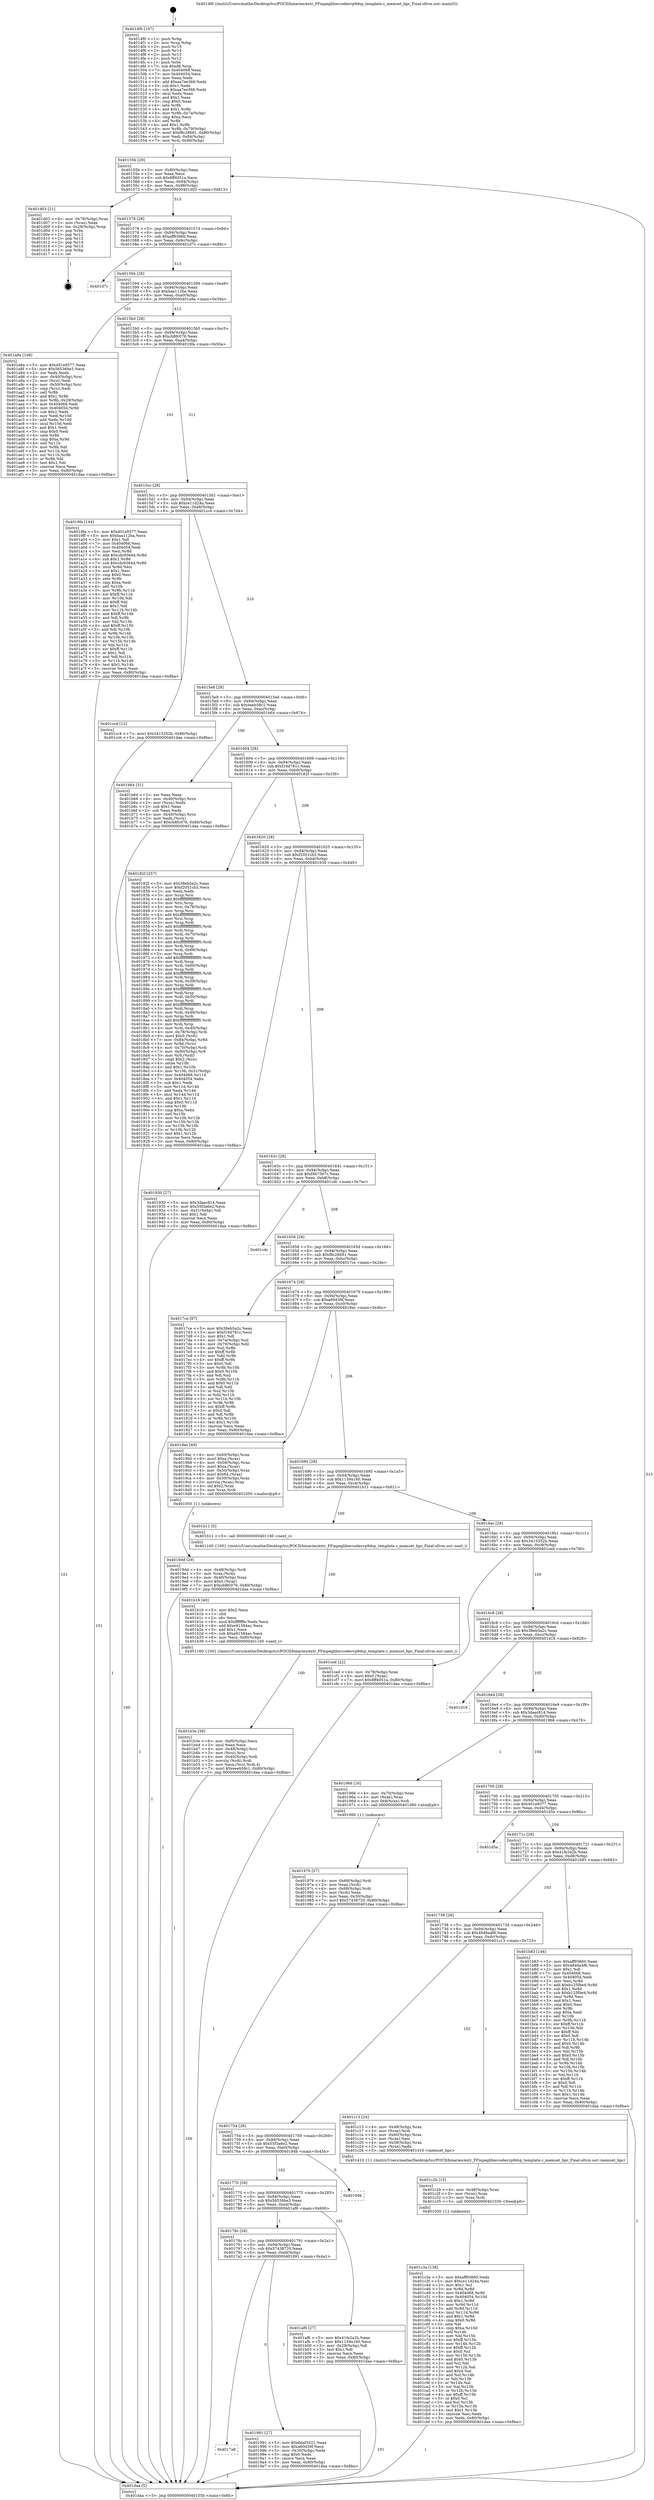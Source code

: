digraph "0x4014f0" {
  label = "0x4014f0 (/mnt/c/Users/mathe/Desktop/tcc/POCII/binaries/extr_FFmpeglibavcodecvp9dsp_template.c_memset_bpc_Final-ollvm.out::main(0))"
  labelloc = "t"
  node[shape=record]

  Entry [label="",width=0.3,height=0.3,shape=circle,fillcolor=black,style=filled]
  "0x40155b" [label="{
     0x40155b [29]\l
     | [instrs]\l
     &nbsp;&nbsp;0x40155b \<+3\>: mov -0x80(%rbp),%eax\l
     &nbsp;&nbsp;0x40155e \<+2\>: mov %eax,%ecx\l
     &nbsp;&nbsp;0x401560 \<+6\>: sub $0x8ff4051a,%ecx\l
     &nbsp;&nbsp;0x401566 \<+6\>: mov %eax,-0x94(%rbp)\l
     &nbsp;&nbsp;0x40156c \<+6\>: mov %ecx,-0x98(%rbp)\l
     &nbsp;&nbsp;0x401572 \<+6\>: je 0000000000401d03 \<main+0x813\>\l
  }"]
  "0x401d03" [label="{
     0x401d03 [21]\l
     | [instrs]\l
     &nbsp;&nbsp;0x401d03 \<+4\>: mov -0x78(%rbp),%rax\l
     &nbsp;&nbsp;0x401d07 \<+2\>: mov (%rax),%eax\l
     &nbsp;&nbsp;0x401d09 \<+4\>: lea -0x28(%rbp),%rsp\l
     &nbsp;&nbsp;0x401d0d \<+1\>: pop %rbx\l
     &nbsp;&nbsp;0x401d0e \<+2\>: pop %r12\l
     &nbsp;&nbsp;0x401d10 \<+2\>: pop %r13\l
     &nbsp;&nbsp;0x401d12 \<+2\>: pop %r14\l
     &nbsp;&nbsp;0x401d14 \<+2\>: pop %r15\l
     &nbsp;&nbsp;0x401d16 \<+1\>: pop %rbp\l
     &nbsp;&nbsp;0x401d17 \<+1\>: ret\l
  }"]
  "0x401578" [label="{
     0x401578 [28]\l
     | [instrs]\l
     &nbsp;&nbsp;0x401578 \<+5\>: jmp 000000000040157d \<main+0x8d\>\l
     &nbsp;&nbsp;0x40157d \<+6\>: mov -0x94(%rbp),%eax\l
     &nbsp;&nbsp;0x401583 \<+5\>: sub $0xaff93660,%eax\l
     &nbsp;&nbsp;0x401588 \<+6\>: mov %eax,-0x9c(%rbp)\l
     &nbsp;&nbsp;0x40158e \<+6\>: je 0000000000401d7c \<main+0x88c\>\l
  }"]
  Exit [label="",width=0.3,height=0.3,shape=circle,fillcolor=black,style=filled,peripheries=2]
  "0x401d7c" [label="{
     0x401d7c\l
  }", style=dashed]
  "0x401594" [label="{
     0x401594 [28]\l
     | [instrs]\l
     &nbsp;&nbsp;0x401594 \<+5\>: jmp 0000000000401599 \<main+0xa9\>\l
     &nbsp;&nbsp;0x401599 \<+6\>: mov -0x94(%rbp),%eax\l
     &nbsp;&nbsp;0x40159f \<+5\>: sub $0xbaa112ba,%eax\l
     &nbsp;&nbsp;0x4015a4 \<+6\>: mov %eax,-0xa0(%rbp)\l
     &nbsp;&nbsp;0x4015aa \<+6\>: je 0000000000401a8a \<main+0x59a\>\l
  }"]
  "0x401c3a" [label="{
     0x401c3a [138]\l
     | [instrs]\l
     &nbsp;&nbsp;0x401c3a \<+5\>: mov $0xaff93660,%edx\l
     &nbsp;&nbsp;0x401c3f \<+5\>: mov $0xce11d24a,%esi\l
     &nbsp;&nbsp;0x401c44 \<+2\>: mov $0x1,%cl\l
     &nbsp;&nbsp;0x401c46 \<+3\>: xor %r8d,%r8d\l
     &nbsp;&nbsp;0x401c49 \<+8\>: mov 0x404068,%r9d\l
     &nbsp;&nbsp;0x401c51 \<+8\>: mov 0x404054,%r10d\l
     &nbsp;&nbsp;0x401c59 \<+4\>: sub $0x1,%r8d\l
     &nbsp;&nbsp;0x401c5d \<+3\>: mov %r9d,%r11d\l
     &nbsp;&nbsp;0x401c60 \<+3\>: add %r8d,%r11d\l
     &nbsp;&nbsp;0x401c63 \<+4\>: imul %r11d,%r9d\l
     &nbsp;&nbsp;0x401c67 \<+4\>: and $0x1,%r9d\l
     &nbsp;&nbsp;0x401c6b \<+4\>: cmp $0x0,%r9d\l
     &nbsp;&nbsp;0x401c6f \<+3\>: sete %bl\l
     &nbsp;&nbsp;0x401c72 \<+4\>: cmp $0xa,%r10d\l
     &nbsp;&nbsp;0x401c76 \<+4\>: setl %r14b\l
     &nbsp;&nbsp;0x401c7a \<+3\>: mov %bl,%r15b\l
     &nbsp;&nbsp;0x401c7d \<+4\>: xor $0xff,%r15b\l
     &nbsp;&nbsp;0x401c81 \<+3\>: mov %r14b,%r12b\l
     &nbsp;&nbsp;0x401c84 \<+4\>: xor $0xff,%r12b\l
     &nbsp;&nbsp;0x401c88 \<+3\>: xor $0x0,%cl\l
     &nbsp;&nbsp;0x401c8b \<+3\>: mov %r15b,%r13b\l
     &nbsp;&nbsp;0x401c8e \<+4\>: and $0x0,%r13b\l
     &nbsp;&nbsp;0x401c92 \<+2\>: and %cl,%bl\l
     &nbsp;&nbsp;0x401c94 \<+3\>: mov %r12b,%al\l
     &nbsp;&nbsp;0x401c97 \<+2\>: and $0x0,%al\l
     &nbsp;&nbsp;0x401c99 \<+3\>: and %cl,%r14b\l
     &nbsp;&nbsp;0x401c9c \<+3\>: or %bl,%r13b\l
     &nbsp;&nbsp;0x401c9f \<+3\>: or %r14b,%al\l
     &nbsp;&nbsp;0x401ca2 \<+3\>: xor %al,%r13b\l
     &nbsp;&nbsp;0x401ca5 \<+3\>: or %r12b,%r15b\l
     &nbsp;&nbsp;0x401ca8 \<+4\>: xor $0xff,%r15b\l
     &nbsp;&nbsp;0x401cac \<+3\>: or $0x0,%cl\l
     &nbsp;&nbsp;0x401caf \<+3\>: and %cl,%r15b\l
     &nbsp;&nbsp;0x401cb2 \<+3\>: or %r15b,%r13b\l
     &nbsp;&nbsp;0x401cb5 \<+4\>: test $0x1,%r13b\l
     &nbsp;&nbsp;0x401cb9 \<+3\>: cmovne %esi,%edx\l
     &nbsp;&nbsp;0x401cbc \<+3\>: mov %edx,-0x80(%rbp)\l
     &nbsp;&nbsp;0x401cbf \<+5\>: jmp 0000000000401daa \<main+0x8ba\>\l
  }"]
  "0x401a8a" [label="{
     0x401a8a [108]\l
     | [instrs]\l
     &nbsp;&nbsp;0x401a8a \<+5\>: mov $0x401e9377,%eax\l
     &nbsp;&nbsp;0x401a8f \<+5\>: mov $0x56536be3,%ecx\l
     &nbsp;&nbsp;0x401a94 \<+2\>: xor %edx,%edx\l
     &nbsp;&nbsp;0x401a96 \<+4\>: mov -0x40(%rbp),%rsi\l
     &nbsp;&nbsp;0x401a9a \<+2\>: mov (%rsi),%edi\l
     &nbsp;&nbsp;0x401a9c \<+4\>: mov -0x50(%rbp),%rsi\l
     &nbsp;&nbsp;0x401aa0 \<+2\>: cmp (%rsi),%edi\l
     &nbsp;&nbsp;0x401aa2 \<+4\>: setl %r8b\l
     &nbsp;&nbsp;0x401aa6 \<+4\>: and $0x1,%r8b\l
     &nbsp;&nbsp;0x401aaa \<+4\>: mov %r8b,-0x29(%rbp)\l
     &nbsp;&nbsp;0x401aae \<+7\>: mov 0x404068,%edi\l
     &nbsp;&nbsp;0x401ab5 \<+8\>: mov 0x404054,%r9d\l
     &nbsp;&nbsp;0x401abd \<+3\>: sub $0x1,%edx\l
     &nbsp;&nbsp;0x401ac0 \<+3\>: mov %edi,%r10d\l
     &nbsp;&nbsp;0x401ac3 \<+3\>: add %edx,%r10d\l
     &nbsp;&nbsp;0x401ac6 \<+4\>: imul %r10d,%edi\l
     &nbsp;&nbsp;0x401aca \<+3\>: and $0x1,%edi\l
     &nbsp;&nbsp;0x401acd \<+3\>: cmp $0x0,%edi\l
     &nbsp;&nbsp;0x401ad0 \<+4\>: sete %r8b\l
     &nbsp;&nbsp;0x401ad4 \<+4\>: cmp $0xa,%r9d\l
     &nbsp;&nbsp;0x401ad8 \<+4\>: setl %r11b\l
     &nbsp;&nbsp;0x401adc \<+3\>: mov %r8b,%bl\l
     &nbsp;&nbsp;0x401adf \<+3\>: and %r11b,%bl\l
     &nbsp;&nbsp;0x401ae2 \<+3\>: xor %r11b,%r8b\l
     &nbsp;&nbsp;0x401ae5 \<+3\>: or %r8b,%bl\l
     &nbsp;&nbsp;0x401ae8 \<+3\>: test $0x1,%bl\l
     &nbsp;&nbsp;0x401aeb \<+3\>: cmovne %ecx,%eax\l
     &nbsp;&nbsp;0x401aee \<+3\>: mov %eax,-0x80(%rbp)\l
     &nbsp;&nbsp;0x401af1 \<+5\>: jmp 0000000000401daa \<main+0x8ba\>\l
  }"]
  "0x4015b0" [label="{
     0x4015b0 [28]\l
     | [instrs]\l
     &nbsp;&nbsp;0x4015b0 \<+5\>: jmp 00000000004015b5 \<main+0xc5\>\l
     &nbsp;&nbsp;0x4015b5 \<+6\>: mov -0x94(%rbp),%eax\l
     &nbsp;&nbsp;0x4015bb \<+5\>: sub $0xcb8fc076,%eax\l
     &nbsp;&nbsp;0x4015c0 \<+6\>: mov %eax,-0xa4(%rbp)\l
     &nbsp;&nbsp;0x4015c6 \<+6\>: je 00000000004019fa \<main+0x50a\>\l
  }"]
  "0x401c2b" [label="{
     0x401c2b [15]\l
     | [instrs]\l
     &nbsp;&nbsp;0x401c2b \<+4\>: mov -0x48(%rbp),%rax\l
     &nbsp;&nbsp;0x401c2f \<+3\>: mov (%rax),%rax\l
     &nbsp;&nbsp;0x401c32 \<+3\>: mov %rax,%rdi\l
     &nbsp;&nbsp;0x401c35 \<+5\>: call 0000000000401030 \<free@plt\>\l
     | [calls]\l
     &nbsp;&nbsp;0x401030 \{1\} (unknown)\l
  }"]
  "0x4019fa" [label="{
     0x4019fa [144]\l
     | [instrs]\l
     &nbsp;&nbsp;0x4019fa \<+5\>: mov $0x401e9377,%eax\l
     &nbsp;&nbsp;0x4019ff \<+5\>: mov $0xbaa112ba,%ecx\l
     &nbsp;&nbsp;0x401a04 \<+2\>: mov $0x1,%dl\l
     &nbsp;&nbsp;0x401a06 \<+7\>: mov 0x404068,%esi\l
     &nbsp;&nbsp;0x401a0d \<+7\>: mov 0x404054,%edi\l
     &nbsp;&nbsp;0x401a14 \<+3\>: mov %esi,%r8d\l
     &nbsp;&nbsp;0x401a17 \<+7\>: add $0xcdc93644,%r8d\l
     &nbsp;&nbsp;0x401a1e \<+4\>: sub $0x1,%r8d\l
     &nbsp;&nbsp;0x401a22 \<+7\>: sub $0xcdc93644,%r8d\l
     &nbsp;&nbsp;0x401a29 \<+4\>: imul %r8d,%esi\l
     &nbsp;&nbsp;0x401a2d \<+3\>: and $0x1,%esi\l
     &nbsp;&nbsp;0x401a30 \<+3\>: cmp $0x0,%esi\l
     &nbsp;&nbsp;0x401a33 \<+4\>: sete %r9b\l
     &nbsp;&nbsp;0x401a37 \<+3\>: cmp $0xa,%edi\l
     &nbsp;&nbsp;0x401a3a \<+4\>: setl %r10b\l
     &nbsp;&nbsp;0x401a3e \<+3\>: mov %r9b,%r11b\l
     &nbsp;&nbsp;0x401a41 \<+4\>: xor $0xff,%r11b\l
     &nbsp;&nbsp;0x401a45 \<+3\>: mov %r10b,%bl\l
     &nbsp;&nbsp;0x401a48 \<+3\>: xor $0xff,%bl\l
     &nbsp;&nbsp;0x401a4b \<+3\>: xor $0x1,%dl\l
     &nbsp;&nbsp;0x401a4e \<+3\>: mov %r11b,%r14b\l
     &nbsp;&nbsp;0x401a51 \<+4\>: and $0xff,%r14b\l
     &nbsp;&nbsp;0x401a55 \<+3\>: and %dl,%r9b\l
     &nbsp;&nbsp;0x401a58 \<+3\>: mov %bl,%r15b\l
     &nbsp;&nbsp;0x401a5b \<+4\>: and $0xff,%r15b\l
     &nbsp;&nbsp;0x401a5f \<+3\>: and %dl,%r10b\l
     &nbsp;&nbsp;0x401a62 \<+3\>: or %r9b,%r14b\l
     &nbsp;&nbsp;0x401a65 \<+3\>: or %r10b,%r15b\l
     &nbsp;&nbsp;0x401a68 \<+3\>: xor %r15b,%r14b\l
     &nbsp;&nbsp;0x401a6b \<+3\>: or %bl,%r11b\l
     &nbsp;&nbsp;0x401a6e \<+4\>: xor $0xff,%r11b\l
     &nbsp;&nbsp;0x401a72 \<+3\>: or $0x1,%dl\l
     &nbsp;&nbsp;0x401a75 \<+3\>: and %dl,%r11b\l
     &nbsp;&nbsp;0x401a78 \<+3\>: or %r11b,%r14b\l
     &nbsp;&nbsp;0x401a7b \<+4\>: test $0x1,%r14b\l
     &nbsp;&nbsp;0x401a7f \<+3\>: cmovne %ecx,%eax\l
     &nbsp;&nbsp;0x401a82 \<+3\>: mov %eax,-0x80(%rbp)\l
     &nbsp;&nbsp;0x401a85 \<+5\>: jmp 0000000000401daa \<main+0x8ba\>\l
  }"]
  "0x4015cc" [label="{
     0x4015cc [28]\l
     | [instrs]\l
     &nbsp;&nbsp;0x4015cc \<+5\>: jmp 00000000004015d1 \<main+0xe1\>\l
     &nbsp;&nbsp;0x4015d1 \<+6\>: mov -0x94(%rbp),%eax\l
     &nbsp;&nbsp;0x4015d7 \<+5\>: sub $0xce11d24a,%eax\l
     &nbsp;&nbsp;0x4015dc \<+6\>: mov %eax,-0xa8(%rbp)\l
     &nbsp;&nbsp;0x4015e2 \<+6\>: je 0000000000401cc4 \<main+0x7d4\>\l
  }"]
  "0x401b3e" [label="{
     0x401b3e [38]\l
     | [instrs]\l
     &nbsp;&nbsp;0x401b3e \<+6\>: mov -0xf0(%rbp),%ecx\l
     &nbsp;&nbsp;0x401b44 \<+3\>: imul %eax,%ecx\l
     &nbsp;&nbsp;0x401b47 \<+4\>: mov -0x48(%rbp),%rsi\l
     &nbsp;&nbsp;0x401b4b \<+3\>: mov (%rsi),%rsi\l
     &nbsp;&nbsp;0x401b4e \<+4\>: mov -0x40(%rbp),%rdi\l
     &nbsp;&nbsp;0x401b52 \<+3\>: movslq (%rdi),%rdi\l
     &nbsp;&nbsp;0x401b55 \<+3\>: mov %ecx,(%rsi,%rdi,4)\l
     &nbsp;&nbsp;0x401b58 \<+7\>: movl $0xeeeb58c1,-0x80(%rbp)\l
     &nbsp;&nbsp;0x401b5f \<+5\>: jmp 0000000000401daa \<main+0x8ba\>\l
  }"]
  "0x401cc4" [label="{
     0x401cc4 [12]\l
     | [instrs]\l
     &nbsp;&nbsp;0x401cc4 \<+7\>: movl $0x3415352b,-0x80(%rbp)\l
     &nbsp;&nbsp;0x401ccb \<+5\>: jmp 0000000000401daa \<main+0x8ba\>\l
  }"]
  "0x4015e8" [label="{
     0x4015e8 [28]\l
     | [instrs]\l
     &nbsp;&nbsp;0x4015e8 \<+5\>: jmp 00000000004015ed \<main+0xfd\>\l
     &nbsp;&nbsp;0x4015ed \<+6\>: mov -0x94(%rbp),%eax\l
     &nbsp;&nbsp;0x4015f3 \<+5\>: sub $0xeeeb58c1,%eax\l
     &nbsp;&nbsp;0x4015f8 \<+6\>: mov %eax,-0xac(%rbp)\l
     &nbsp;&nbsp;0x4015fe \<+6\>: je 0000000000401b64 \<main+0x674\>\l
  }"]
  "0x401b16" [label="{
     0x401b16 [40]\l
     | [instrs]\l
     &nbsp;&nbsp;0x401b16 \<+5\>: mov $0x2,%ecx\l
     &nbsp;&nbsp;0x401b1b \<+1\>: cltd\l
     &nbsp;&nbsp;0x401b1c \<+2\>: idiv %ecx\l
     &nbsp;&nbsp;0x401b1e \<+6\>: imul $0xfffffffe,%edx,%ecx\l
     &nbsp;&nbsp;0x401b24 \<+6\>: add $0xe91584ac,%ecx\l
     &nbsp;&nbsp;0x401b2a \<+3\>: add $0x1,%ecx\l
     &nbsp;&nbsp;0x401b2d \<+6\>: sub $0xe91584ac,%ecx\l
     &nbsp;&nbsp;0x401b33 \<+6\>: mov %ecx,-0xf0(%rbp)\l
     &nbsp;&nbsp;0x401b39 \<+5\>: call 0000000000401160 \<next_i\>\l
     | [calls]\l
     &nbsp;&nbsp;0x401160 \{100\} (/mnt/c/Users/mathe/Desktop/tcc/POCII/binaries/extr_FFmpeglibavcodecvp9dsp_template.c_memset_bpc_Final-ollvm.out::next_i)\l
  }"]
  "0x401b64" [label="{
     0x401b64 [31]\l
     | [instrs]\l
     &nbsp;&nbsp;0x401b64 \<+2\>: xor %eax,%eax\l
     &nbsp;&nbsp;0x401b66 \<+4\>: mov -0x40(%rbp),%rcx\l
     &nbsp;&nbsp;0x401b6a \<+2\>: mov (%rcx),%edx\l
     &nbsp;&nbsp;0x401b6c \<+3\>: sub $0x1,%eax\l
     &nbsp;&nbsp;0x401b6f \<+2\>: sub %eax,%edx\l
     &nbsp;&nbsp;0x401b71 \<+4\>: mov -0x40(%rbp),%rcx\l
     &nbsp;&nbsp;0x401b75 \<+2\>: mov %edx,(%rcx)\l
     &nbsp;&nbsp;0x401b77 \<+7\>: movl $0xcb8fc076,-0x80(%rbp)\l
     &nbsp;&nbsp;0x401b7e \<+5\>: jmp 0000000000401daa \<main+0x8ba\>\l
  }"]
  "0x401604" [label="{
     0x401604 [28]\l
     | [instrs]\l
     &nbsp;&nbsp;0x401604 \<+5\>: jmp 0000000000401609 \<main+0x119\>\l
     &nbsp;&nbsp;0x401609 \<+6\>: mov -0x94(%rbp),%eax\l
     &nbsp;&nbsp;0x40160f \<+5\>: sub $0xf16d781c,%eax\l
     &nbsp;&nbsp;0x401614 \<+6\>: mov %eax,-0xb0(%rbp)\l
     &nbsp;&nbsp;0x40161a \<+6\>: je 000000000040182f \<main+0x33f\>\l
  }"]
  "0x4019dd" [label="{
     0x4019dd [29]\l
     | [instrs]\l
     &nbsp;&nbsp;0x4019dd \<+4\>: mov -0x48(%rbp),%rdi\l
     &nbsp;&nbsp;0x4019e1 \<+3\>: mov %rax,(%rdi)\l
     &nbsp;&nbsp;0x4019e4 \<+4\>: mov -0x40(%rbp),%rax\l
     &nbsp;&nbsp;0x4019e8 \<+6\>: movl $0x0,(%rax)\l
     &nbsp;&nbsp;0x4019ee \<+7\>: movl $0xcb8fc076,-0x80(%rbp)\l
     &nbsp;&nbsp;0x4019f5 \<+5\>: jmp 0000000000401daa \<main+0x8ba\>\l
  }"]
  "0x40182f" [label="{
     0x40182f [257]\l
     | [instrs]\l
     &nbsp;&nbsp;0x40182f \<+5\>: mov $0x38eb5a2c,%eax\l
     &nbsp;&nbsp;0x401834 \<+5\>: mov $0xf2051cb3,%ecx\l
     &nbsp;&nbsp;0x401839 \<+2\>: xor %edx,%edx\l
     &nbsp;&nbsp;0x40183b \<+3\>: mov %rsp,%rsi\l
     &nbsp;&nbsp;0x40183e \<+4\>: add $0xfffffffffffffff0,%rsi\l
     &nbsp;&nbsp;0x401842 \<+3\>: mov %rsi,%rsp\l
     &nbsp;&nbsp;0x401845 \<+4\>: mov %rsi,-0x78(%rbp)\l
     &nbsp;&nbsp;0x401849 \<+3\>: mov %rsp,%rsi\l
     &nbsp;&nbsp;0x40184c \<+4\>: add $0xfffffffffffffff0,%rsi\l
     &nbsp;&nbsp;0x401850 \<+3\>: mov %rsi,%rsp\l
     &nbsp;&nbsp;0x401853 \<+3\>: mov %rsp,%rdi\l
     &nbsp;&nbsp;0x401856 \<+4\>: add $0xfffffffffffffff0,%rdi\l
     &nbsp;&nbsp;0x40185a \<+3\>: mov %rdi,%rsp\l
     &nbsp;&nbsp;0x40185d \<+4\>: mov %rdi,-0x70(%rbp)\l
     &nbsp;&nbsp;0x401861 \<+3\>: mov %rsp,%rdi\l
     &nbsp;&nbsp;0x401864 \<+4\>: add $0xfffffffffffffff0,%rdi\l
     &nbsp;&nbsp;0x401868 \<+3\>: mov %rdi,%rsp\l
     &nbsp;&nbsp;0x40186b \<+4\>: mov %rdi,-0x68(%rbp)\l
     &nbsp;&nbsp;0x40186f \<+3\>: mov %rsp,%rdi\l
     &nbsp;&nbsp;0x401872 \<+4\>: add $0xfffffffffffffff0,%rdi\l
     &nbsp;&nbsp;0x401876 \<+3\>: mov %rdi,%rsp\l
     &nbsp;&nbsp;0x401879 \<+4\>: mov %rdi,-0x60(%rbp)\l
     &nbsp;&nbsp;0x40187d \<+3\>: mov %rsp,%rdi\l
     &nbsp;&nbsp;0x401880 \<+4\>: add $0xfffffffffffffff0,%rdi\l
     &nbsp;&nbsp;0x401884 \<+3\>: mov %rdi,%rsp\l
     &nbsp;&nbsp;0x401887 \<+4\>: mov %rdi,-0x58(%rbp)\l
     &nbsp;&nbsp;0x40188b \<+3\>: mov %rsp,%rdi\l
     &nbsp;&nbsp;0x40188e \<+4\>: add $0xfffffffffffffff0,%rdi\l
     &nbsp;&nbsp;0x401892 \<+3\>: mov %rdi,%rsp\l
     &nbsp;&nbsp;0x401895 \<+4\>: mov %rdi,-0x50(%rbp)\l
     &nbsp;&nbsp;0x401899 \<+3\>: mov %rsp,%rdi\l
     &nbsp;&nbsp;0x40189c \<+4\>: add $0xfffffffffffffff0,%rdi\l
     &nbsp;&nbsp;0x4018a0 \<+3\>: mov %rdi,%rsp\l
     &nbsp;&nbsp;0x4018a3 \<+4\>: mov %rdi,-0x48(%rbp)\l
     &nbsp;&nbsp;0x4018a7 \<+3\>: mov %rsp,%rdi\l
     &nbsp;&nbsp;0x4018aa \<+4\>: add $0xfffffffffffffff0,%rdi\l
     &nbsp;&nbsp;0x4018ae \<+3\>: mov %rdi,%rsp\l
     &nbsp;&nbsp;0x4018b1 \<+4\>: mov %rdi,-0x40(%rbp)\l
     &nbsp;&nbsp;0x4018b5 \<+4\>: mov -0x78(%rbp),%rdi\l
     &nbsp;&nbsp;0x4018b9 \<+6\>: movl $0x0,(%rdi)\l
     &nbsp;&nbsp;0x4018bf \<+7\>: mov -0x84(%rbp),%r8d\l
     &nbsp;&nbsp;0x4018c6 \<+3\>: mov %r8d,(%rsi)\l
     &nbsp;&nbsp;0x4018c9 \<+4\>: mov -0x70(%rbp),%rdi\l
     &nbsp;&nbsp;0x4018cd \<+7\>: mov -0x90(%rbp),%r9\l
     &nbsp;&nbsp;0x4018d4 \<+3\>: mov %r9,(%rdi)\l
     &nbsp;&nbsp;0x4018d7 \<+3\>: cmpl $0x2,(%rsi)\l
     &nbsp;&nbsp;0x4018da \<+4\>: setne %r10b\l
     &nbsp;&nbsp;0x4018de \<+4\>: and $0x1,%r10b\l
     &nbsp;&nbsp;0x4018e2 \<+4\>: mov %r10b,-0x31(%rbp)\l
     &nbsp;&nbsp;0x4018e6 \<+8\>: mov 0x404068,%r11d\l
     &nbsp;&nbsp;0x4018ee \<+7\>: mov 0x404054,%ebx\l
     &nbsp;&nbsp;0x4018f5 \<+3\>: sub $0x1,%edx\l
     &nbsp;&nbsp;0x4018f8 \<+3\>: mov %r11d,%r14d\l
     &nbsp;&nbsp;0x4018fb \<+3\>: add %edx,%r14d\l
     &nbsp;&nbsp;0x4018fe \<+4\>: imul %r14d,%r11d\l
     &nbsp;&nbsp;0x401902 \<+4\>: and $0x1,%r11d\l
     &nbsp;&nbsp;0x401906 \<+4\>: cmp $0x0,%r11d\l
     &nbsp;&nbsp;0x40190a \<+4\>: sete %r10b\l
     &nbsp;&nbsp;0x40190e \<+3\>: cmp $0xa,%ebx\l
     &nbsp;&nbsp;0x401911 \<+4\>: setl %r15b\l
     &nbsp;&nbsp;0x401915 \<+3\>: mov %r10b,%r12b\l
     &nbsp;&nbsp;0x401918 \<+3\>: and %r15b,%r12b\l
     &nbsp;&nbsp;0x40191b \<+3\>: xor %r15b,%r10b\l
     &nbsp;&nbsp;0x40191e \<+3\>: or %r10b,%r12b\l
     &nbsp;&nbsp;0x401921 \<+4\>: test $0x1,%r12b\l
     &nbsp;&nbsp;0x401925 \<+3\>: cmovne %ecx,%eax\l
     &nbsp;&nbsp;0x401928 \<+3\>: mov %eax,-0x80(%rbp)\l
     &nbsp;&nbsp;0x40192b \<+5\>: jmp 0000000000401daa \<main+0x8ba\>\l
  }"]
  "0x401620" [label="{
     0x401620 [28]\l
     | [instrs]\l
     &nbsp;&nbsp;0x401620 \<+5\>: jmp 0000000000401625 \<main+0x135\>\l
     &nbsp;&nbsp;0x401625 \<+6\>: mov -0x94(%rbp),%eax\l
     &nbsp;&nbsp;0x40162b \<+5\>: sub $0xf2051cb3,%eax\l
     &nbsp;&nbsp;0x401630 \<+6\>: mov %eax,-0xb4(%rbp)\l
     &nbsp;&nbsp;0x401636 \<+6\>: je 0000000000401930 \<main+0x440\>\l
  }"]
  "0x4017a8" [label="{
     0x4017a8\l
  }", style=dashed]
  "0x401930" [label="{
     0x401930 [27]\l
     | [instrs]\l
     &nbsp;&nbsp;0x401930 \<+5\>: mov $0x3daec814,%eax\l
     &nbsp;&nbsp;0x401935 \<+5\>: mov $0x55f3a6e2,%ecx\l
     &nbsp;&nbsp;0x40193a \<+3\>: mov -0x31(%rbp),%dl\l
     &nbsp;&nbsp;0x40193d \<+3\>: test $0x1,%dl\l
     &nbsp;&nbsp;0x401940 \<+3\>: cmovne %ecx,%eax\l
     &nbsp;&nbsp;0x401943 \<+3\>: mov %eax,-0x80(%rbp)\l
     &nbsp;&nbsp;0x401946 \<+5\>: jmp 0000000000401daa \<main+0x8ba\>\l
  }"]
  "0x40163c" [label="{
     0x40163c [28]\l
     | [instrs]\l
     &nbsp;&nbsp;0x40163c \<+5\>: jmp 0000000000401641 \<main+0x151\>\l
     &nbsp;&nbsp;0x401641 \<+6\>: mov -0x94(%rbp),%eax\l
     &nbsp;&nbsp;0x401647 \<+5\>: sub $0xf4b75e7c,%eax\l
     &nbsp;&nbsp;0x40164c \<+6\>: mov %eax,-0xb8(%rbp)\l
     &nbsp;&nbsp;0x401652 \<+6\>: je 0000000000401cdc \<main+0x7ec\>\l
  }"]
  "0x401991" [label="{
     0x401991 [27]\l
     | [instrs]\l
     &nbsp;&nbsp;0x401991 \<+5\>: mov $0x6daf3521,%eax\l
     &nbsp;&nbsp;0x401996 \<+5\>: mov $0xa60d39f,%ecx\l
     &nbsp;&nbsp;0x40199b \<+3\>: mov -0x30(%rbp),%edx\l
     &nbsp;&nbsp;0x40199e \<+3\>: cmp $0x0,%edx\l
     &nbsp;&nbsp;0x4019a1 \<+3\>: cmove %ecx,%eax\l
     &nbsp;&nbsp;0x4019a4 \<+3\>: mov %eax,-0x80(%rbp)\l
     &nbsp;&nbsp;0x4019a7 \<+5\>: jmp 0000000000401daa \<main+0x8ba\>\l
  }"]
  "0x401cdc" [label="{
     0x401cdc\l
  }", style=dashed]
  "0x401658" [label="{
     0x401658 [28]\l
     | [instrs]\l
     &nbsp;&nbsp;0x401658 \<+5\>: jmp 000000000040165d \<main+0x16d\>\l
     &nbsp;&nbsp;0x40165d \<+6\>: mov -0x94(%rbp),%eax\l
     &nbsp;&nbsp;0x401663 \<+5\>: sub $0xf8c28681,%eax\l
     &nbsp;&nbsp;0x401668 \<+6\>: mov %eax,-0xbc(%rbp)\l
     &nbsp;&nbsp;0x40166e \<+6\>: je 00000000004017ce \<main+0x2de\>\l
  }"]
  "0x40178c" [label="{
     0x40178c [28]\l
     | [instrs]\l
     &nbsp;&nbsp;0x40178c \<+5\>: jmp 0000000000401791 \<main+0x2a1\>\l
     &nbsp;&nbsp;0x401791 \<+6\>: mov -0x94(%rbp),%eax\l
     &nbsp;&nbsp;0x401797 \<+5\>: sub $0x57438720,%eax\l
     &nbsp;&nbsp;0x40179c \<+6\>: mov %eax,-0xe8(%rbp)\l
     &nbsp;&nbsp;0x4017a2 \<+6\>: je 0000000000401991 \<main+0x4a1\>\l
  }"]
  "0x4017ce" [label="{
     0x4017ce [97]\l
     | [instrs]\l
     &nbsp;&nbsp;0x4017ce \<+5\>: mov $0x38eb5a2c,%eax\l
     &nbsp;&nbsp;0x4017d3 \<+5\>: mov $0xf16d781c,%ecx\l
     &nbsp;&nbsp;0x4017d8 \<+2\>: mov $0x1,%dl\l
     &nbsp;&nbsp;0x4017da \<+4\>: mov -0x7a(%rbp),%sil\l
     &nbsp;&nbsp;0x4017de \<+4\>: mov -0x79(%rbp),%dil\l
     &nbsp;&nbsp;0x4017e2 \<+3\>: mov %sil,%r8b\l
     &nbsp;&nbsp;0x4017e5 \<+4\>: xor $0xff,%r8b\l
     &nbsp;&nbsp;0x4017e9 \<+3\>: mov %dil,%r9b\l
     &nbsp;&nbsp;0x4017ec \<+4\>: xor $0xff,%r9b\l
     &nbsp;&nbsp;0x4017f0 \<+3\>: xor $0x0,%dl\l
     &nbsp;&nbsp;0x4017f3 \<+3\>: mov %r8b,%r10b\l
     &nbsp;&nbsp;0x4017f6 \<+4\>: and $0x0,%r10b\l
     &nbsp;&nbsp;0x4017fa \<+3\>: and %dl,%sil\l
     &nbsp;&nbsp;0x4017fd \<+3\>: mov %r9b,%r11b\l
     &nbsp;&nbsp;0x401800 \<+4\>: and $0x0,%r11b\l
     &nbsp;&nbsp;0x401804 \<+3\>: and %dl,%dil\l
     &nbsp;&nbsp;0x401807 \<+3\>: or %sil,%r10b\l
     &nbsp;&nbsp;0x40180a \<+3\>: or %dil,%r11b\l
     &nbsp;&nbsp;0x40180d \<+3\>: xor %r11b,%r10b\l
     &nbsp;&nbsp;0x401810 \<+3\>: or %r9b,%r8b\l
     &nbsp;&nbsp;0x401813 \<+4\>: xor $0xff,%r8b\l
     &nbsp;&nbsp;0x401817 \<+3\>: or $0x0,%dl\l
     &nbsp;&nbsp;0x40181a \<+3\>: and %dl,%r8b\l
     &nbsp;&nbsp;0x40181d \<+3\>: or %r8b,%r10b\l
     &nbsp;&nbsp;0x401820 \<+4\>: test $0x1,%r10b\l
     &nbsp;&nbsp;0x401824 \<+3\>: cmovne %ecx,%eax\l
     &nbsp;&nbsp;0x401827 \<+3\>: mov %eax,-0x80(%rbp)\l
     &nbsp;&nbsp;0x40182a \<+5\>: jmp 0000000000401daa \<main+0x8ba\>\l
  }"]
  "0x401674" [label="{
     0x401674 [28]\l
     | [instrs]\l
     &nbsp;&nbsp;0x401674 \<+5\>: jmp 0000000000401679 \<main+0x189\>\l
     &nbsp;&nbsp;0x401679 \<+6\>: mov -0x94(%rbp),%eax\l
     &nbsp;&nbsp;0x40167f \<+5\>: sub $0xa60d39f,%eax\l
     &nbsp;&nbsp;0x401684 \<+6\>: mov %eax,-0xc0(%rbp)\l
     &nbsp;&nbsp;0x40168a \<+6\>: je 00000000004019ac \<main+0x4bc\>\l
  }"]
  "0x401daa" [label="{
     0x401daa [5]\l
     | [instrs]\l
     &nbsp;&nbsp;0x401daa \<+5\>: jmp 000000000040155b \<main+0x6b\>\l
  }"]
  "0x4014f0" [label="{
     0x4014f0 [107]\l
     | [instrs]\l
     &nbsp;&nbsp;0x4014f0 \<+1\>: push %rbp\l
     &nbsp;&nbsp;0x4014f1 \<+3\>: mov %rsp,%rbp\l
     &nbsp;&nbsp;0x4014f4 \<+2\>: push %r15\l
     &nbsp;&nbsp;0x4014f6 \<+2\>: push %r14\l
     &nbsp;&nbsp;0x4014f8 \<+2\>: push %r13\l
     &nbsp;&nbsp;0x4014fa \<+2\>: push %r12\l
     &nbsp;&nbsp;0x4014fc \<+1\>: push %rbx\l
     &nbsp;&nbsp;0x4014fd \<+7\>: sub $0xd8,%rsp\l
     &nbsp;&nbsp;0x401504 \<+7\>: mov 0x404068,%eax\l
     &nbsp;&nbsp;0x40150b \<+7\>: mov 0x404054,%ecx\l
     &nbsp;&nbsp;0x401512 \<+2\>: mov %eax,%edx\l
     &nbsp;&nbsp;0x401514 \<+6\>: add $0xaa7ee368,%edx\l
     &nbsp;&nbsp;0x40151a \<+3\>: sub $0x1,%edx\l
     &nbsp;&nbsp;0x40151d \<+6\>: sub $0xaa7ee368,%edx\l
     &nbsp;&nbsp;0x401523 \<+3\>: imul %edx,%eax\l
     &nbsp;&nbsp;0x401526 \<+3\>: and $0x1,%eax\l
     &nbsp;&nbsp;0x401529 \<+3\>: cmp $0x0,%eax\l
     &nbsp;&nbsp;0x40152c \<+4\>: sete %r8b\l
     &nbsp;&nbsp;0x401530 \<+4\>: and $0x1,%r8b\l
     &nbsp;&nbsp;0x401534 \<+4\>: mov %r8b,-0x7a(%rbp)\l
     &nbsp;&nbsp;0x401538 \<+3\>: cmp $0xa,%ecx\l
     &nbsp;&nbsp;0x40153b \<+4\>: setl %r8b\l
     &nbsp;&nbsp;0x40153f \<+4\>: and $0x1,%r8b\l
     &nbsp;&nbsp;0x401543 \<+4\>: mov %r8b,-0x79(%rbp)\l
     &nbsp;&nbsp;0x401547 \<+7\>: movl $0xf8c28681,-0x80(%rbp)\l
     &nbsp;&nbsp;0x40154e \<+6\>: mov %edi,-0x84(%rbp)\l
     &nbsp;&nbsp;0x401554 \<+7\>: mov %rsi,-0x90(%rbp)\l
  }"]
  "0x401af6" [label="{
     0x401af6 [27]\l
     | [instrs]\l
     &nbsp;&nbsp;0x401af6 \<+5\>: mov $0x41fe2a2b,%eax\l
     &nbsp;&nbsp;0x401afb \<+5\>: mov $0x1159a160,%ecx\l
     &nbsp;&nbsp;0x401b00 \<+3\>: mov -0x29(%rbp),%dl\l
     &nbsp;&nbsp;0x401b03 \<+3\>: test $0x1,%dl\l
     &nbsp;&nbsp;0x401b06 \<+3\>: cmovne %ecx,%eax\l
     &nbsp;&nbsp;0x401b09 \<+3\>: mov %eax,-0x80(%rbp)\l
     &nbsp;&nbsp;0x401b0c \<+5\>: jmp 0000000000401daa \<main+0x8ba\>\l
  }"]
  "0x401770" [label="{
     0x401770 [28]\l
     | [instrs]\l
     &nbsp;&nbsp;0x401770 \<+5\>: jmp 0000000000401775 \<main+0x285\>\l
     &nbsp;&nbsp;0x401775 \<+6\>: mov -0x94(%rbp),%eax\l
     &nbsp;&nbsp;0x40177b \<+5\>: sub $0x56536be3,%eax\l
     &nbsp;&nbsp;0x401780 \<+6\>: mov %eax,-0xe4(%rbp)\l
     &nbsp;&nbsp;0x401786 \<+6\>: je 0000000000401af6 \<main+0x606\>\l
  }"]
  "0x4019ac" [label="{
     0x4019ac [49]\l
     | [instrs]\l
     &nbsp;&nbsp;0x4019ac \<+4\>: mov -0x60(%rbp),%rax\l
     &nbsp;&nbsp;0x4019b0 \<+6\>: movl $0xa,(%rax)\l
     &nbsp;&nbsp;0x4019b6 \<+4\>: mov -0x58(%rbp),%rax\l
     &nbsp;&nbsp;0x4019ba \<+6\>: movl $0xa,(%rax)\l
     &nbsp;&nbsp;0x4019c0 \<+4\>: mov -0x50(%rbp),%rax\l
     &nbsp;&nbsp;0x4019c4 \<+6\>: movl $0x64,(%rax)\l
     &nbsp;&nbsp;0x4019ca \<+4\>: mov -0x50(%rbp),%rax\l
     &nbsp;&nbsp;0x4019ce \<+3\>: movslq (%rax),%rax\l
     &nbsp;&nbsp;0x4019d1 \<+4\>: shl $0x2,%rax\l
     &nbsp;&nbsp;0x4019d5 \<+3\>: mov %rax,%rdi\l
     &nbsp;&nbsp;0x4019d8 \<+5\>: call 0000000000401050 \<malloc@plt\>\l
     | [calls]\l
     &nbsp;&nbsp;0x401050 \{1\} (unknown)\l
  }"]
  "0x401690" [label="{
     0x401690 [28]\l
     | [instrs]\l
     &nbsp;&nbsp;0x401690 \<+5\>: jmp 0000000000401695 \<main+0x1a5\>\l
     &nbsp;&nbsp;0x401695 \<+6\>: mov -0x94(%rbp),%eax\l
     &nbsp;&nbsp;0x40169b \<+5\>: sub $0x1159a160,%eax\l
     &nbsp;&nbsp;0x4016a0 \<+6\>: mov %eax,-0xc4(%rbp)\l
     &nbsp;&nbsp;0x4016a6 \<+6\>: je 0000000000401b11 \<main+0x621\>\l
  }"]
  "0x40194b" [label="{
     0x40194b\l
  }", style=dashed]
  "0x401b11" [label="{
     0x401b11 [5]\l
     | [instrs]\l
     &nbsp;&nbsp;0x401b11 \<+5\>: call 0000000000401160 \<next_i\>\l
     | [calls]\l
     &nbsp;&nbsp;0x401160 \{100\} (/mnt/c/Users/mathe/Desktop/tcc/POCII/binaries/extr_FFmpeglibavcodecvp9dsp_template.c_memset_bpc_Final-ollvm.out::next_i)\l
  }"]
  "0x4016ac" [label="{
     0x4016ac [28]\l
     | [instrs]\l
     &nbsp;&nbsp;0x4016ac \<+5\>: jmp 00000000004016b1 \<main+0x1c1\>\l
     &nbsp;&nbsp;0x4016b1 \<+6\>: mov -0x94(%rbp),%eax\l
     &nbsp;&nbsp;0x4016b7 \<+5\>: sub $0x3415352b,%eax\l
     &nbsp;&nbsp;0x4016bc \<+6\>: mov %eax,-0xc8(%rbp)\l
     &nbsp;&nbsp;0x4016c2 \<+6\>: je 0000000000401ced \<main+0x7fd\>\l
  }"]
  "0x401754" [label="{
     0x401754 [28]\l
     | [instrs]\l
     &nbsp;&nbsp;0x401754 \<+5\>: jmp 0000000000401759 \<main+0x269\>\l
     &nbsp;&nbsp;0x401759 \<+6\>: mov -0x94(%rbp),%eax\l
     &nbsp;&nbsp;0x40175f \<+5\>: sub $0x55f3a6e2,%eax\l
     &nbsp;&nbsp;0x401764 \<+6\>: mov %eax,-0xe0(%rbp)\l
     &nbsp;&nbsp;0x40176a \<+6\>: je 000000000040194b \<main+0x45b\>\l
  }"]
  "0x401ced" [label="{
     0x401ced [22]\l
     | [instrs]\l
     &nbsp;&nbsp;0x401ced \<+4\>: mov -0x78(%rbp),%rax\l
     &nbsp;&nbsp;0x401cf1 \<+6\>: movl $0x0,(%rax)\l
     &nbsp;&nbsp;0x401cf7 \<+7\>: movl $0x8ff4051a,-0x80(%rbp)\l
     &nbsp;&nbsp;0x401cfe \<+5\>: jmp 0000000000401daa \<main+0x8ba\>\l
  }"]
  "0x4016c8" [label="{
     0x4016c8 [28]\l
     | [instrs]\l
     &nbsp;&nbsp;0x4016c8 \<+5\>: jmp 00000000004016cd \<main+0x1dd\>\l
     &nbsp;&nbsp;0x4016cd \<+6\>: mov -0x94(%rbp),%eax\l
     &nbsp;&nbsp;0x4016d3 \<+5\>: sub $0x38eb5a2c,%eax\l
     &nbsp;&nbsp;0x4016d8 \<+6\>: mov %eax,-0xcc(%rbp)\l
     &nbsp;&nbsp;0x4016de \<+6\>: je 0000000000401d18 \<main+0x828\>\l
  }"]
  "0x401c13" [label="{
     0x401c13 [24]\l
     | [instrs]\l
     &nbsp;&nbsp;0x401c13 \<+4\>: mov -0x48(%rbp),%rax\l
     &nbsp;&nbsp;0x401c17 \<+3\>: mov (%rax),%rdi\l
     &nbsp;&nbsp;0x401c1a \<+4\>: mov -0x60(%rbp),%rax\l
     &nbsp;&nbsp;0x401c1e \<+2\>: mov (%rax),%esi\l
     &nbsp;&nbsp;0x401c20 \<+4\>: mov -0x58(%rbp),%rax\l
     &nbsp;&nbsp;0x401c24 \<+2\>: mov (%rax),%edx\l
     &nbsp;&nbsp;0x401c26 \<+5\>: call 0000000000401410 \<memset_bpc\>\l
     | [calls]\l
     &nbsp;&nbsp;0x401410 \{1\} (/mnt/c/Users/mathe/Desktop/tcc/POCII/binaries/extr_FFmpeglibavcodecvp9dsp_template.c_memset_bpc_Final-ollvm.out::memset_bpc)\l
  }"]
  "0x401d18" [label="{
     0x401d18\l
  }", style=dashed]
  "0x4016e4" [label="{
     0x4016e4 [28]\l
     | [instrs]\l
     &nbsp;&nbsp;0x4016e4 \<+5\>: jmp 00000000004016e9 \<main+0x1f9\>\l
     &nbsp;&nbsp;0x4016e9 \<+6\>: mov -0x94(%rbp),%eax\l
     &nbsp;&nbsp;0x4016ef \<+5\>: sub $0x3daec814,%eax\l
     &nbsp;&nbsp;0x4016f4 \<+6\>: mov %eax,-0xd0(%rbp)\l
     &nbsp;&nbsp;0x4016fa \<+6\>: je 0000000000401966 \<main+0x476\>\l
  }"]
  "0x401738" [label="{
     0x401738 [28]\l
     | [instrs]\l
     &nbsp;&nbsp;0x401738 \<+5\>: jmp 000000000040173d \<main+0x24d\>\l
     &nbsp;&nbsp;0x40173d \<+6\>: mov -0x94(%rbp),%eax\l
     &nbsp;&nbsp;0x401743 \<+5\>: sub $0x4846a4f6,%eax\l
     &nbsp;&nbsp;0x401748 \<+6\>: mov %eax,-0xdc(%rbp)\l
     &nbsp;&nbsp;0x40174e \<+6\>: je 0000000000401c13 \<main+0x723\>\l
  }"]
  "0x401966" [label="{
     0x401966 [16]\l
     | [instrs]\l
     &nbsp;&nbsp;0x401966 \<+4\>: mov -0x70(%rbp),%rax\l
     &nbsp;&nbsp;0x40196a \<+3\>: mov (%rax),%rax\l
     &nbsp;&nbsp;0x40196d \<+4\>: mov 0x8(%rax),%rdi\l
     &nbsp;&nbsp;0x401971 \<+5\>: call 0000000000401060 \<atoi@plt\>\l
     | [calls]\l
     &nbsp;&nbsp;0x401060 \{1\} (unknown)\l
  }"]
  "0x401700" [label="{
     0x401700 [28]\l
     | [instrs]\l
     &nbsp;&nbsp;0x401700 \<+5\>: jmp 0000000000401705 \<main+0x215\>\l
     &nbsp;&nbsp;0x401705 \<+6\>: mov -0x94(%rbp),%eax\l
     &nbsp;&nbsp;0x40170b \<+5\>: sub $0x401e9377,%eax\l
     &nbsp;&nbsp;0x401710 \<+6\>: mov %eax,-0xd4(%rbp)\l
     &nbsp;&nbsp;0x401716 \<+6\>: je 0000000000401d5a \<main+0x86a\>\l
  }"]
  "0x401976" [label="{
     0x401976 [27]\l
     | [instrs]\l
     &nbsp;&nbsp;0x401976 \<+4\>: mov -0x68(%rbp),%rdi\l
     &nbsp;&nbsp;0x40197a \<+2\>: mov %eax,(%rdi)\l
     &nbsp;&nbsp;0x40197c \<+4\>: mov -0x68(%rbp),%rdi\l
     &nbsp;&nbsp;0x401980 \<+2\>: mov (%rdi),%eax\l
     &nbsp;&nbsp;0x401982 \<+3\>: mov %eax,-0x30(%rbp)\l
     &nbsp;&nbsp;0x401985 \<+7\>: movl $0x57438720,-0x80(%rbp)\l
     &nbsp;&nbsp;0x40198c \<+5\>: jmp 0000000000401daa \<main+0x8ba\>\l
  }"]
  "0x401b83" [label="{
     0x401b83 [144]\l
     | [instrs]\l
     &nbsp;&nbsp;0x401b83 \<+5\>: mov $0xaff93660,%eax\l
     &nbsp;&nbsp;0x401b88 \<+5\>: mov $0x4846a4f6,%ecx\l
     &nbsp;&nbsp;0x401b8d \<+2\>: mov $0x1,%dl\l
     &nbsp;&nbsp;0x401b8f \<+7\>: mov 0x404068,%esi\l
     &nbsp;&nbsp;0x401b96 \<+7\>: mov 0x404054,%edi\l
     &nbsp;&nbsp;0x401b9d \<+3\>: mov %esi,%r8d\l
     &nbsp;&nbsp;0x401ba0 \<+7\>: add $0xb125fbe4,%r8d\l
     &nbsp;&nbsp;0x401ba7 \<+4\>: sub $0x1,%r8d\l
     &nbsp;&nbsp;0x401bab \<+7\>: sub $0xb125fbe4,%r8d\l
     &nbsp;&nbsp;0x401bb2 \<+4\>: imul %r8d,%esi\l
     &nbsp;&nbsp;0x401bb6 \<+3\>: and $0x1,%esi\l
     &nbsp;&nbsp;0x401bb9 \<+3\>: cmp $0x0,%esi\l
     &nbsp;&nbsp;0x401bbc \<+4\>: sete %r9b\l
     &nbsp;&nbsp;0x401bc0 \<+3\>: cmp $0xa,%edi\l
     &nbsp;&nbsp;0x401bc3 \<+4\>: setl %r10b\l
     &nbsp;&nbsp;0x401bc7 \<+3\>: mov %r9b,%r11b\l
     &nbsp;&nbsp;0x401bca \<+4\>: xor $0xff,%r11b\l
     &nbsp;&nbsp;0x401bce \<+3\>: mov %r10b,%bl\l
     &nbsp;&nbsp;0x401bd1 \<+3\>: xor $0xff,%bl\l
     &nbsp;&nbsp;0x401bd4 \<+3\>: xor $0x0,%dl\l
     &nbsp;&nbsp;0x401bd7 \<+3\>: mov %r11b,%r14b\l
     &nbsp;&nbsp;0x401bda \<+4\>: and $0x0,%r14b\l
     &nbsp;&nbsp;0x401bde \<+3\>: and %dl,%r9b\l
     &nbsp;&nbsp;0x401be1 \<+3\>: mov %bl,%r15b\l
     &nbsp;&nbsp;0x401be4 \<+4\>: and $0x0,%r15b\l
     &nbsp;&nbsp;0x401be8 \<+3\>: and %dl,%r10b\l
     &nbsp;&nbsp;0x401beb \<+3\>: or %r9b,%r14b\l
     &nbsp;&nbsp;0x401bee \<+3\>: or %r10b,%r15b\l
     &nbsp;&nbsp;0x401bf1 \<+3\>: xor %r15b,%r14b\l
     &nbsp;&nbsp;0x401bf4 \<+3\>: or %bl,%r11b\l
     &nbsp;&nbsp;0x401bf7 \<+4\>: xor $0xff,%r11b\l
     &nbsp;&nbsp;0x401bfb \<+3\>: or $0x0,%dl\l
     &nbsp;&nbsp;0x401bfe \<+3\>: and %dl,%r11b\l
     &nbsp;&nbsp;0x401c01 \<+3\>: or %r11b,%r14b\l
     &nbsp;&nbsp;0x401c04 \<+4\>: test $0x1,%r14b\l
     &nbsp;&nbsp;0x401c08 \<+3\>: cmovne %ecx,%eax\l
     &nbsp;&nbsp;0x401c0b \<+3\>: mov %eax,-0x80(%rbp)\l
     &nbsp;&nbsp;0x401c0e \<+5\>: jmp 0000000000401daa \<main+0x8ba\>\l
  }"]
  "0x401d5a" [label="{
     0x401d5a\l
  }", style=dashed]
  "0x40171c" [label="{
     0x40171c [28]\l
     | [instrs]\l
     &nbsp;&nbsp;0x40171c \<+5\>: jmp 0000000000401721 \<main+0x231\>\l
     &nbsp;&nbsp;0x401721 \<+6\>: mov -0x94(%rbp),%eax\l
     &nbsp;&nbsp;0x401727 \<+5\>: sub $0x41fe2a2b,%eax\l
     &nbsp;&nbsp;0x40172c \<+6\>: mov %eax,-0xd8(%rbp)\l
     &nbsp;&nbsp;0x401732 \<+6\>: je 0000000000401b83 \<main+0x693\>\l
  }"]
  Entry -> "0x4014f0" [label=" 1"]
  "0x40155b" -> "0x401d03" [label=" 1"]
  "0x40155b" -> "0x401578" [label=" 513"]
  "0x401d03" -> Exit [label=" 1"]
  "0x401578" -> "0x401d7c" [label=" 0"]
  "0x401578" -> "0x401594" [label=" 513"]
  "0x401ced" -> "0x401daa" [label=" 1"]
  "0x401594" -> "0x401a8a" [label=" 101"]
  "0x401594" -> "0x4015b0" [label=" 412"]
  "0x401cc4" -> "0x401daa" [label=" 1"]
  "0x4015b0" -> "0x4019fa" [label=" 101"]
  "0x4015b0" -> "0x4015cc" [label=" 311"]
  "0x401c3a" -> "0x401daa" [label=" 1"]
  "0x4015cc" -> "0x401cc4" [label=" 1"]
  "0x4015cc" -> "0x4015e8" [label=" 310"]
  "0x401c2b" -> "0x401c3a" [label=" 1"]
  "0x4015e8" -> "0x401b64" [label=" 100"]
  "0x4015e8" -> "0x401604" [label=" 210"]
  "0x401c13" -> "0x401c2b" [label=" 1"]
  "0x401604" -> "0x40182f" [label=" 1"]
  "0x401604" -> "0x401620" [label=" 209"]
  "0x401b83" -> "0x401daa" [label=" 1"]
  "0x401620" -> "0x401930" [label=" 1"]
  "0x401620" -> "0x40163c" [label=" 208"]
  "0x401b64" -> "0x401daa" [label=" 100"]
  "0x40163c" -> "0x401cdc" [label=" 0"]
  "0x40163c" -> "0x401658" [label=" 208"]
  "0x401b3e" -> "0x401daa" [label=" 100"]
  "0x401658" -> "0x4017ce" [label=" 1"]
  "0x401658" -> "0x401674" [label=" 207"]
  "0x4017ce" -> "0x401daa" [label=" 1"]
  "0x4014f0" -> "0x40155b" [label=" 1"]
  "0x401daa" -> "0x40155b" [label=" 513"]
  "0x401b11" -> "0x401b16" [label=" 100"]
  "0x40182f" -> "0x401daa" [label=" 1"]
  "0x401930" -> "0x401daa" [label=" 1"]
  "0x401af6" -> "0x401daa" [label=" 101"]
  "0x401674" -> "0x4019ac" [label=" 1"]
  "0x401674" -> "0x401690" [label=" 206"]
  "0x4019fa" -> "0x401daa" [label=" 101"]
  "0x401690" -> "0x401b11" [label=" 100"]
  "0x401690" -> "0x4016ac" [label=" 106"]
  "0x4019dd" -> "0x401daa" [label=" 1"]
  "0x4016ac" -> "0x401ced" [label=" 1"]
  "0x4016ac" -> "0x4016c8" [label=" 105"]
  "0x401991" -> "0x401daa" [label=" 1"]
  "0x4016c8" -> "0x401d18" [label=" 0"]
  "0x4016c8" -> "0x4016e4" [label=" 105"]
  "0x40178c" -> "0x4017a8" [label=" 0"]
  "0x4016e4" -> "0x401966" [label=" 1"]
  "0x4016e4" -> "0x401700" [label=" 104"]
  "0x401966" -> "0x401976" [label=" 1"]
  "0x401976" -> "0x401daa" [label=" 1"]
  "0x401b16" -> "0x401b3e" [label=" 100"]
  "0x401700" -> "0x401d5a" [label=" 0"]
  "0x401700" -> "0x40171c" [label=" 104"]
  "0x401770" -> "0x40178c" [label=" 1"]
  "0x40171c" -> "0x401b83" [label=" 1"]
  "0x40171c" -> "0x401738" [label=" 103"]
  "0x40178c" -> "0x401991" [label=" 1"]
  "0x401738" -> "0x401c13" [label=" 1"]
  "0x401738" -> "0x401754" [label=" 102"]
  "0x4019ac" -> "0x4019dd" [label=" 1"]
  "0x401754" -> "0x40194b" [label=" 0"]
  "0x401754" -> "0x401770" [label=" 102"]
  "0x401a8a" -> "0x401daa" [label=" 101"]
  "0x401770" -> "0x401af6" [label=" 101"]
}
